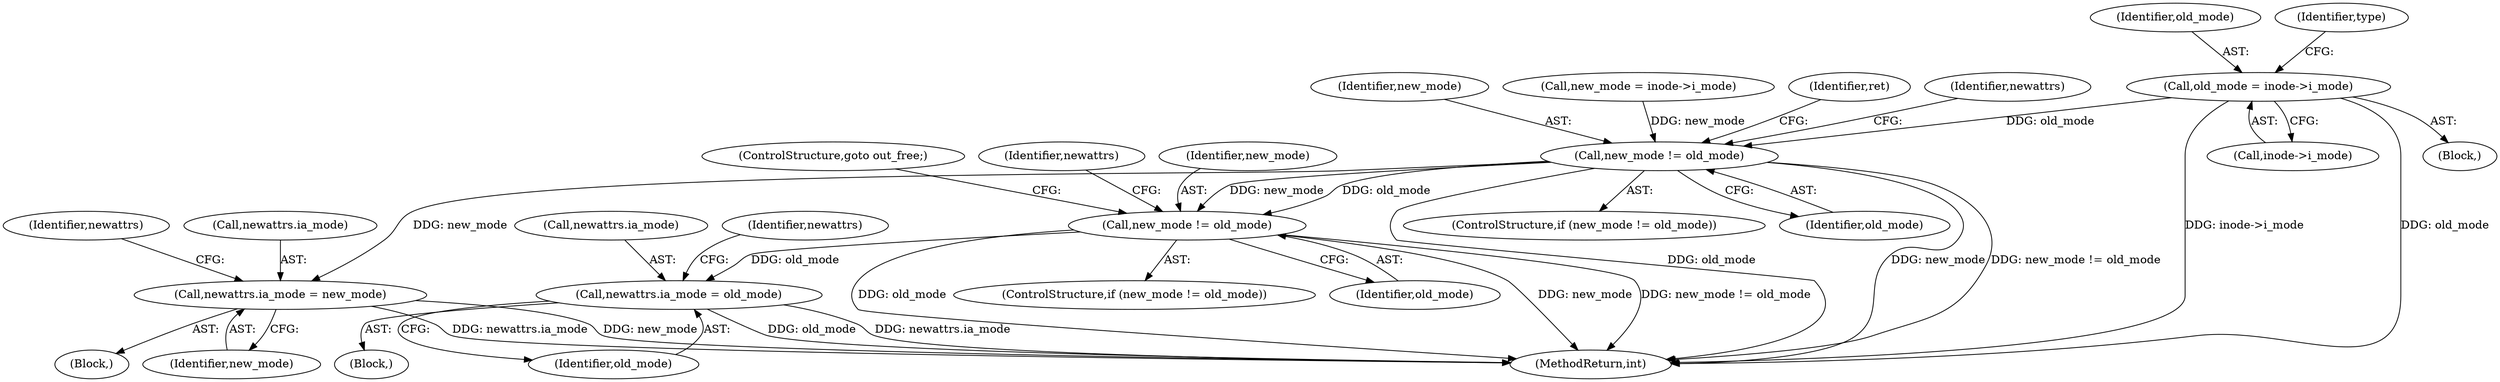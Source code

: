 digraph "0_linux_073931017b49d9458aa351605b43a7e34598caef_1@pointer" {
"1000129" [label="(Call,old_mode = inode->i_mode)"];
"1000226" [label="(Call,new_mode != old_mode)"];
"1000230" [label="(Call,newattrs.ia_mode = new_mode)"];
"1000261" [label="(Call,new_mode != old_mode)"];
"1000265" [label="(Call,newattrs.ia_mode = old_mode)"];
"1000225" [label="(ControlStructure,if (new_mode != old_mode))"];
"1000227" [label="(Identifier,new_mode)"];
"1000104" [label="(Block,)"];
"1000229" [label="(Block,)"];
"1000262" [label="(Identifier,new_mode)"];
"1000234" [label="(Identifier,new_mode)"];
"1000123" [label="(Call,new_mode = inode->i_mode)"];
"1000272" [label="(Identifier,newattrs)"];
"1000279" [label="(ControlStructure,goto out_free;)"];
"1000269" [label="(Identifier,old_mode)"];
"1000228" [label="(Identifier,old_mode)"];
"1000250" [label="(Identifier,ret)"];
"1000267" [label="(Identifier,newattrs)"];
"1000261" [label="(Call,new_mode != old_mode)"];
"1000265" [label="(Call,newattrs.ia_mode = old_mode)"];
"1000129" [label="(Call,old_mode = inode->i_mode)"];
"1000260" [label="(ControlStructure,if (new_mode != old_mode))"];
"1000263" [label="(Identifier,old_mode)"];
"1000231" [label="(Call,newattrs.ia_mode)"];
"1000226" [label="(Call,new_mode != old_mode)"];
"1000264" [label="(Block,)"];
"1000130" [label="(Identifier,old_mode)"];
"1000131" [label="(Call,inode->i_mode)"];
"1000237" [label="(Identifier,newattrs)"];
"1000266" [label="(Call,newattrs.ia_mode)"];
"1000230" [label="(Call,newattrs.ia_mode = new_mode)"];
"1000290" [label="(MethodReturn,int)"];
"1000135" [label="(Identifier,type)"];
"1000232" [label="(Identifier,newattrs)"];
"1000129" -> "1000104"  [label="AST: "];
"1000129" -> "1000131"  [label="CFG: "];
"1000130" -> "1000129"  [label="AST: "];
"1000131" -> "1000129"  [label="AST: "];
"1000135" -> "1000129"  [label="CFG: "];
"1000129" -> "1000290"  [label="DDG: old_mode"];
"1000129" -> "1000290"  [label="DDG: inode->i_mode"];
"1000129" -> "1000226"  [label="DDG: old_mode"];
"1000226" -> "1000225"  [label="AST: "];
"1000226" -> "1000228"  [label="CFG: "];
"1000227" -> "1000226"  [label="AST: "];
"1000228" -> "1000226"  [label="AST: "];
"1000232" -> "1000226"  [label="CFG: "];
"1000250" -> "1000226"  [label="CFG: "];
"1000226" -> "1000290"  [label="DDG: new_mode"];
"1000226" -> "1000290"  [label="DDG: new_mode != old_mode"];
"1000226" -> "1000290"  [label="DDG: old_mode"];
"1000123" -> "1000226"  [label="DDG: new_mode"];
"1000226" -> "1000230"  [label="DDG: new_mode"];
"1000226" -> "1000261"  [label="DDG: new_mode"];
"1000226" -> "1000261"  [label="DDG: old_mode"];
"1000230" -> "1000229"  [label="AST: "];
"1000230" -> "1000234"  [label="CFG: "];
"1000231" -> "1000230"  [label="AST: "];
"1000234" -> "1000230"  [label="AST: "];
"1000237" -> "1000230"  [label="CFG: "];
"1000230" -> "1000290"  [label="DDG: newattrs.ia_mode"];
"1000230" -> "1000290"  [label="DDG: new_mode"];
"1000261" -> "1000260"  [label="AST: "];
"1000261" -> "1000263"  [label="CFG: "];
"1000262" -> "1000261"  [label="AST: "];
"1000263" -> "1000261"  [label="AST: "];
"1000267" -> "1000261"  [label="CFG: "];
"1000279" -> "1000261"  [label="CFG: "];
"1000261" -> "1000290"  [label="DDG: old_mode"];
"1000261" -> "1000290"  [label="DDG: new_mode"];
"1000261" -> "1000290"  [label="DDG: new_mode != old_mode"];
"1000261" -> "1000265"  [label="DDG: old_mode"];
"1000265" -> "1000264"  [label="AST: "];
"1000265" -> "1000269"  [label="CFG: "];
"1000266" -> "1000265"  [label="AST: "];
"1000269" -> "1000265"  [label="AST: "];
"1000272" -> "1000265"  [label="CFG: "];
"1000265" -> "1000290"  [label="DDG: old_mode"];
"1000265" -> "1000290"  [label="DDG: newattrs.ia_mode"];
}
